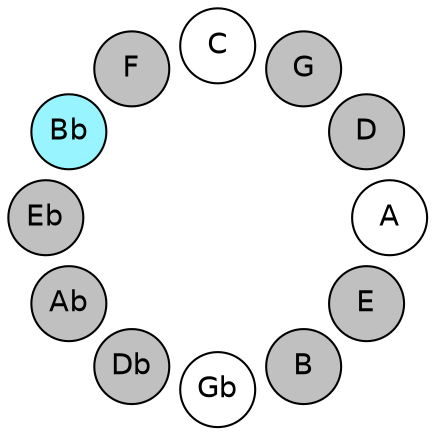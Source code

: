 
graph {

layout = circo;
mindist = .1

node [shape = circle, fontname = Helvetica, margin = 0, style = filled]
edge [style=invis]

subgraph 1 {
	E -- B -- Gb -- Db -- Ab -- Eb -- Bb -- F -- C -- G -- D -- A -- E
}

E [fillcolor = gray];
B [fillcolor = gray];
Gb [fillcolor = white];
Db [fillcolor = gray];
Ab [fillcolor = gray];
Eb [fillcolor = gray];
Bb [fillcolor = cadetblue1];
F [fillcolor = gray];
C [fillcolor = white];
G [fillcolor = gray];
D [fillcolor = gray];
A [fillcolor = white];
}
